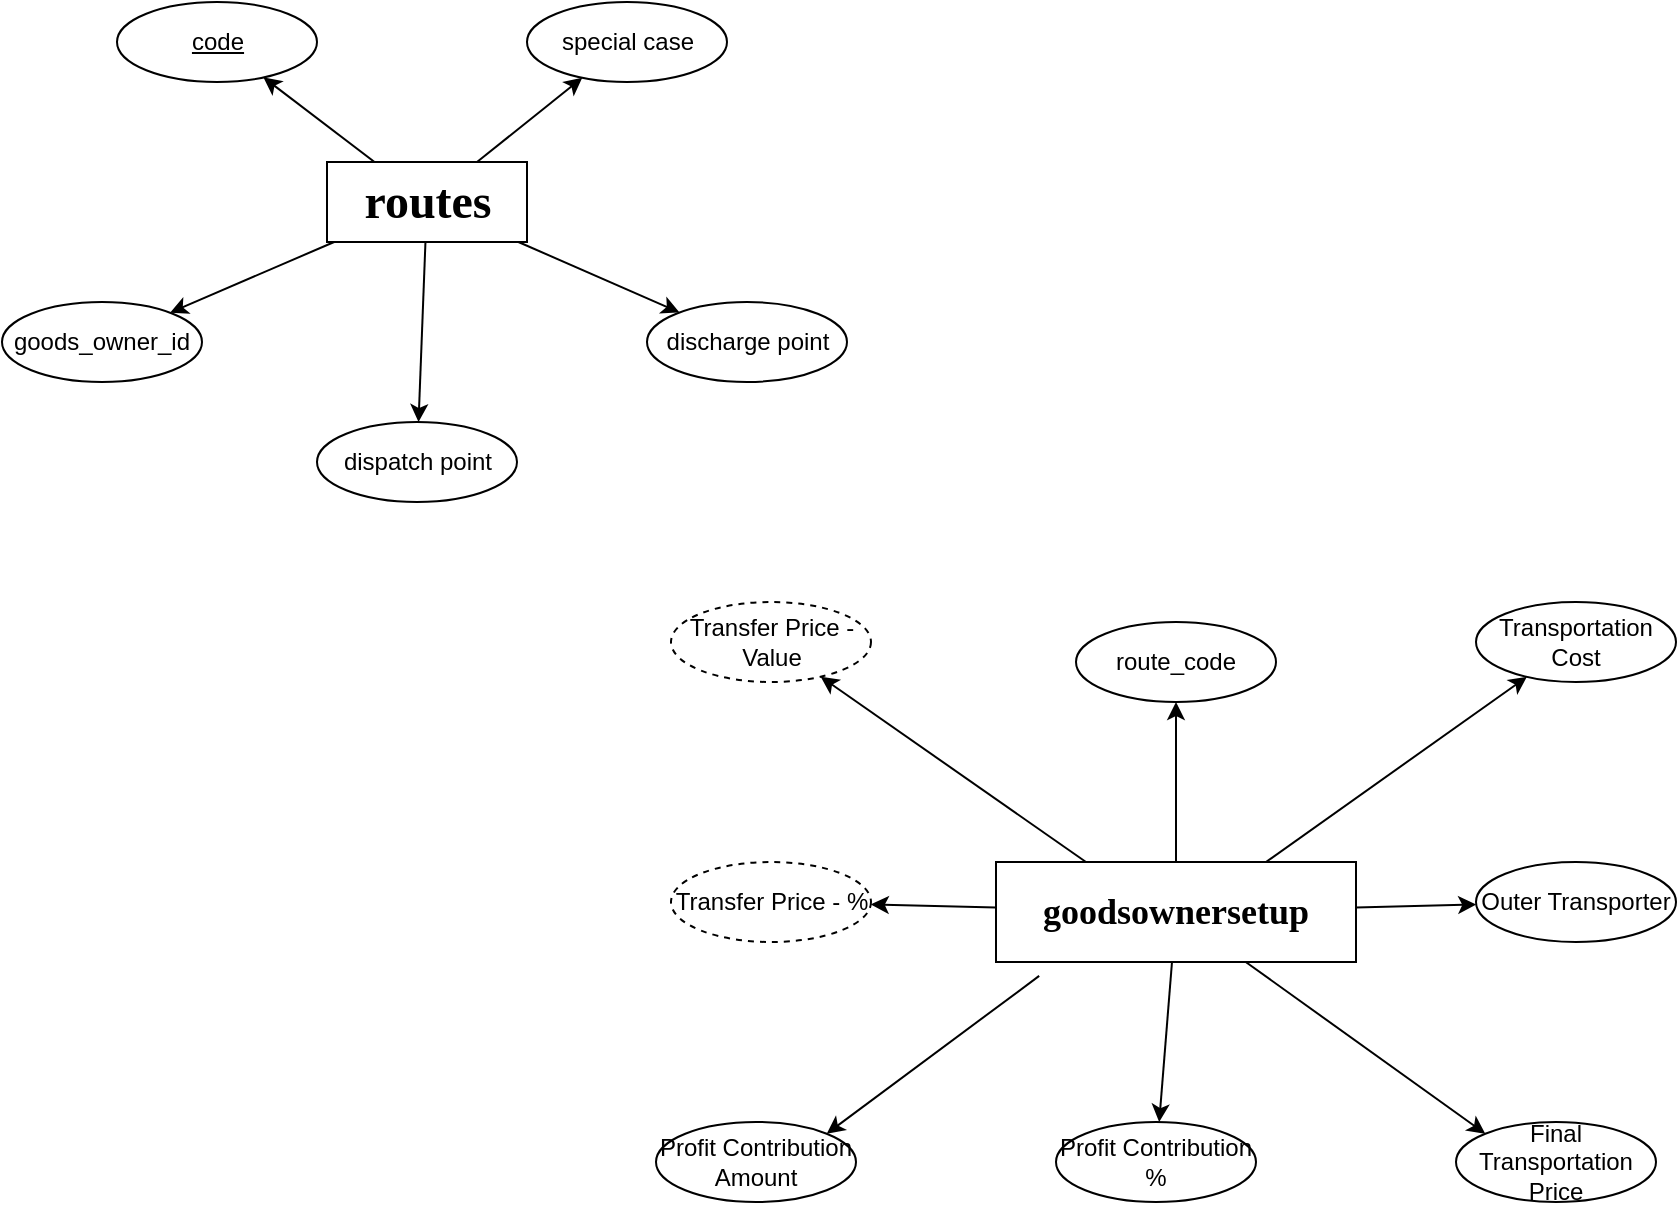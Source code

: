 <mxfile version="21.6.5" type="github">
  <diagram id="R2lEEEUBdFMjLlhIrx00" name="Page-1">
    <mxGraphModel dx="2401" dy="1996" grid="1" gridSize="10" guides="1" tooltips="1" connect="1" arrows="1" fold="1" page="1" pageScale="1" pageWidth="850" pageHeight="1100" math="0" shadow="0" extFonts="Permanent Marker^https://fonts.googleapis.com/css?family=Permanent+Marker">
      <root>
        <mxCell id="0" />
        <mxCell id="1" parent="0" />
        <mxCell id="drUav4MFLmWyANLGxn5H-34" value="&lt;h3 style=&quot;border-color: var(--border-color);&quot;&gt;&lt;font style=&quot;border-color: var(--border-color); font-size: 18px;&quot; face=&quot;Georgia&quot;&gt;goodsownersetup&lt;/font&gt;&lt;/h3&gt;" style="whiteSpace=wrap;html=1;align=center;" vertex="1" parent="1">
          <mxGeometry x="-350" y="-650" width="180" height="50" as="geometry" />
        </mxCell>
        <mxCell id="drUav4MFLmWyANLGxn5H-35" value="Outer Transporter" style="ellipse;whiteSpace=wrap;html=1;align=center;" vertex="1" parent="1">
          <mxGeometry x="-110" y="-650" width="100" height="40" as="geometry" />
        </mxCell>
        <mxCell id="drUav4MFLmWyANLGxn5H-36" value="Final Transportation Price" style="ellipse;whiteSpace=wrap;html=1;align=center;" vertex="1" parent="1">
          <mxGeometry x="-120" y="-520" width="100" height="40" as="geometry" />
        </mxCell>
        <mxCell id="drUav4MFLmWyANLGxn5H-37" value="Transportation Cost" style="ellipse;whiteSpace=wrap;html=1;align=center;" vertex="1" parent="1">
          <mxGeometry x="-110" y="-780" width="100" height="40" as="geometry" />
        </mxCell>
        <mxCell id="drUav4MFLmWyANLGxn5H-39" value="Profit Contribution %" style="ellipse;whiteSpace=wrap;html=1;align=center;" vertex="1" parent="1">
          <mxGeometry x="-320" y="-520" width="100" height="40" as="geometry" />
        </mxCell>
        <mxCell id="drUav4MFLmWyANLGxn5H-42" value="Profit Contribution Amount" style="ellipse;whiteSpace=wrap;html=1;align=center;" vertex="1" parent="1">
          <mxGeometry x="-520" y="-520" width="100" height="40" as="geometry" />
        </mxCell>
        <mxCell id="drUav4MFLmWyANLGxn5H-43" value="Transfer Price - Value" style="ellipse;whiteSpace=wrap;html=1;align=center;dashed=1;" vertex="1" parent="1">
          <mxGeometry x="-512.5" y="-780" width="100" height="40" as="geometry" />
        </mxCell>
        <mxCell id="drUav4MFLmWyANLGxn5H-44" value="Transfer Price - %" style="ellipse;whiteSpace=wrap;html=1;align=center;dashed=1;" vertex="1" parent="1">
          <mxGeometry x="-512.5" y="-650" width="100" height="40" as="geometry" />
        </mxCell>
        <mxCell id="drUav4MFLmWyANLGxn5H-45" value="route_code" style="ellipse;whiteSpace=wrap;html=1;align=center;" vertex="1" parent="1">
          <mxGeometry x="-310" y="-770" width="100" height="40" as="geometry" />
        </mxCell>
        <mxCell id="drUav4MFLmWyANLGxn5H-51" value="" style="endArrow=classic;html=1;rounded=0;" edge="1" parent="1" source="drUav4MFLmWyANLGxn5H-34" target="drUav4MFLmWyANLGxn5H-45">
          <mxGeometry width="50" height="50" relative="1" as="geometry">
            <mxPoint x="-220" y="-800" as="sourcePoint" />
            <mxPoint x="-170" y="-850" as="targetPoint" />
          </mxGeometry>
        </mxCell>
        <mxCell id="drUav4MFLmWyANLGxn5H-52" value="" style="endArrow=classic;html=1;rounded=0;exitX=0.75;exitY=0;exitDx=0;exitDy=0;" edge="1" parent="1" source="drUav4MFLmWyANLGxn5H-34" target="drUav4MFLmWyANLGxn5H-37">
          <mxGeometry width="50" height="50" relative="1" as="geometry">
            <mxPoint x="-300" y="-660" as="sourcePoint" />
            <mxPoint x="-170" y="-850" as="targetPoint" />
          </mxGeometry>
        </mxCell>
        <mxCell id="drUav4MFLmWyANLGxn5H-53" value="" style="endArrow=classic;html=1;rounded=0;exitX=0.25;exitY=0;exitDx=0;exitDy=0;" edge="1" parent="1" source="drUav4MFLmWyANLGxn5H-34" target="drUav4MFLmWyANLGxn5H-43">
          <mxGeometry width="50" height="50" relative="1" as="geometry">
            <mxPoint x="-220" y="-800" as="sourcePoint" />
            <mxPoint x="-170" y="-850" as="targetPoint" />
          </mxGeometry>
        </mxCell>
        <mxCell id="drUav4MFLmWyANLGxn5H-54" value="" style="endArrow=classic;html=1;rounded=0;" edge="1" parent="1" source="drUav4MFLmWyANLGxn5H-34" target="drUav4MFLmWyANLGxn5H-44">
          <mxGeometry width="50" height="50" relative="1" as="geometry">
            <mxPoint x="-260" y="-540" as="sourcePoint" />
            <mxPoint x="-210" y="-590" as="targetPoint" />
          </mxGeometry>
        </mxCell>
        <mxCell id="drUav4MFLmWyANLGxn5H-55" value="" style="endArrow=classic;html=1;rounded=0;" edge="1" parent="1" source="drUav4MFLmWyANLGxn5H-34" target="drUav4MFLmWyANLGxn5H-35">
          <mxGeometry width="50" height="50" relative="1" as="geometry">
            <mxPoint x="-220" y="-800" as="sourcePoint" />
            <mxPoint x="-170" y="-850" as="targetPoint" />
          </mxGeometry>
        </mxCell>
        <mxCell id="drUav4MFLmWyANLGxn5H-56" value="" style="endArrow=classic;html=1;rounded=0;entryX=0;entryY=0;entryDx=0;entryDy=0;" edge="1" parent="1" source="drUav4MFLmWyANLGxn5H-34" target="drUav4MFLmWyANLGxn5H-36">
          <mxGeometry width="50" height="50" relative="1" as="geometry">
            <mxPoint x="-220" y="-800" as="sourcePoint" />
            <mxPoint x="-170" y="-850" as="targetPoint" />
          </mxGeometry>
        </mxCell>
        <mxCell id="drUav4MFLmWyANLGxn5H-57" value="" style="endArrow=classic;html=1;rounded=0;" edge="1" parent="1" source="drUav4MFLmWyANLGxn5H-34" target="drUav4MFLmWyANLGxn5H-39">
          <mxGeometry width="50" height="50" relative="1" as="geometry">
            <mxPoint x="-220" y="-800" as="sourcePoint" />
            <mxPoint x="-170" y="-850" as="targetPoint" />
          </mxGeometry>
        </mxCell>
        <mxCell id="drUav4MFLmWyANLGxn5H-58" value="" style="endArrow=classic;html=1;rounded=0;exitX=0.12;exitY=1.139;exitDx=0;exitDy=0;exitPerimeter=0;entryX=1;entryY=0;entryDx=0;entryDy=0;" edge="1" parent="1" source="drUav4MFLmWyANLGxn5H-34" target="drUav4MFLmWyANLGxn5H-42">
          <mxGeometry width="50" height="50" relative="1" as="geometry">
            <mxPoint x="-220" y="-800" as="sourcePoint" />
            <mxPoint x="-170" y="-850" as="targetPoint" />
          </mxGeometry>
        </mxCell>
        <mxCell id="drUav4MFLmWyANLGxn5H-59" value="&lt;h3 style=&quot;border-color: var(--border-color);&quot;&gt;&lt;font style=&quot;border-color: var(--border-color); font-size: 24px;&quot; face=&quot;Georgia&quot;&gt;routes&lt;/font&gt;&lt;/h3&gt;" style="whiteSpace=wrap;html=1;align=center;" vertex="1" parent="1">
          <mxGeometry x="-684.5" y="-1000" width="100" height="40" as="geometry" />
        </mxCell>
        <mxCell id="drUav4MFLmWyANLGxn5H-60" value="special case" style="ellipse;whiteSpace=wrap;html=1;align=center;" vertex="1" parent="1">
          <mxGeometry x="-584.5" y="-1080" width="100" height="40" as="geometry" />
        </mxCell>
        <mxCell id="drUav4MFLmWyANLGxn5H-61" value="discharge point" style="ellipse;whiteSpace=wrap;html=1;align=center;" vertex="1" parent="1">
          <mxGeometry x="-524.5" y="-930" width="100" height="40" as="geometry" />
        </mxCell>
        <mxCell id="drUav4MFLmWyANLGxn5H-62" value="dispatch point" style="ellipse;whiteSpace=wrap;html=1;align=center;" vertex="1" parent="1">
          <mxGeometry x="-689.5" y="-870" width="100" height="40" as="geometry" />
        </mxCell>
        <mxCell id="drUav4MFLmWyANLGxn5H-63" value="goods_owner_id" style="ellipse;whiteSpace=wrap;html=1;align=center;" vertex="1" parent="1">
          <mxGeometry x="-847" y="-930" width="100" height="40" as="geometry" />
        </mxCell>
        <mxCell id="drUav4MFLmWyANLGxn5H-64" value="&lt;u style=&quot;border-color: var(--border-color);&quot;&gt;code&lt;/u&gt;" style="ellipse;whiteSpace=wrap;html=1;align=center;fontStyle=4;" vertex="1" parent="1">
          <mxGeometry x="-789.5" y="-1080" width="100" height="40" as="geometry" />
        </mxCell>
        <mxCell id="drUav4MFLmWyANLGxn5H-66" value="" style="endArrow=classic;html=1;rounded=0;" edge="1" parent="1" source="drUav4MFLmWyANLGxn5H-59" target="drUav4MFLmWyANLGxn5H-62">
          <mxGeometry width="50" height="50" relative="1" as="geometry">
            <mxPoint x="-614.5" y="-790" as="sourcePoint" />
            <mxPoint x="-564.5" y="-840" as="targetPoint" />
          </mxGeometry>
        </mxCell>
        <mxCell id="drUav4MFLmWyANLGxn5H-67" value="" style="endArrow=classic;html=1;rounded=0;" edge="1" parent="1" source="drUav4MFLmWyANLGxn5H-59" target="drUav4MFLmWyANLGxn5H-61">
          <mxGeometry width="50" height="50" relative="1" as="geometry">
            <mxPoint x="-614.5" y="-790" as="sourcePoint" />
            <mxPoint x="-564.5" y="-840" as="targetPoint" />
          </mxGeometry>
        </mxCell>
        <mxCell id="drUav4MFLmWyANLGxn5H-68" value="" style="endArrow=classic;html=1;rounded=0;" edge="1" parent="1" source="drUav4MFLmWyANLGxn5H-59" target="drUav4MFLmWyANLGxn5H-60">
          <mxGeometry width="50" height="50" relative="1" as="geometry">
            <mxPoint x="-614.5" y="-790" as="sourcePoint" />
            <mxPoint x="-564.5" y="-840" as="targetPoint" />
          </mxGeometry>
        </mxCell>
        <mxCell id="drUav4MFLmWyANLGxn5H-69" value="" style="endArrow=classic;html=1;rounded=0;" edge="1" parent="1" source="drUav4MFLmWyANLGxn5H-59" target="drUav4MFLmWyANLGxn5H-64">
          <mxGeometry width="50" height="50" relative="1" as="geometry">
            <mxPoint x="-614.5" y="-790" as="sourcePoint" />
            <mxPoint x="-564.5" y="-840" as="targetPoint" />
          </mxGeometry>
        </mxCell>
        <mxCell id="drUav4MFLmWyANLGxn5H-70" value="" style="endArrow=classic;html=1;rounded=0;" edge="1" parent="1" source="drUav4MFLmWyANLGxn5H-59" target="drUav4MFLmWyANLGxn5H-63">
          <mxGeometry width="50" height="50" relative="1" as="geometry">
            <mxPoint x="-614.5" y="-790" as="sourcePoint" />
            <mxPoint x="-564.5" y="-840" as="targetPoint" />
          </mxGeometry>
        </mxCell>
      </root>
    </mxGraphModel>
  </diagram>
</mxfile>
